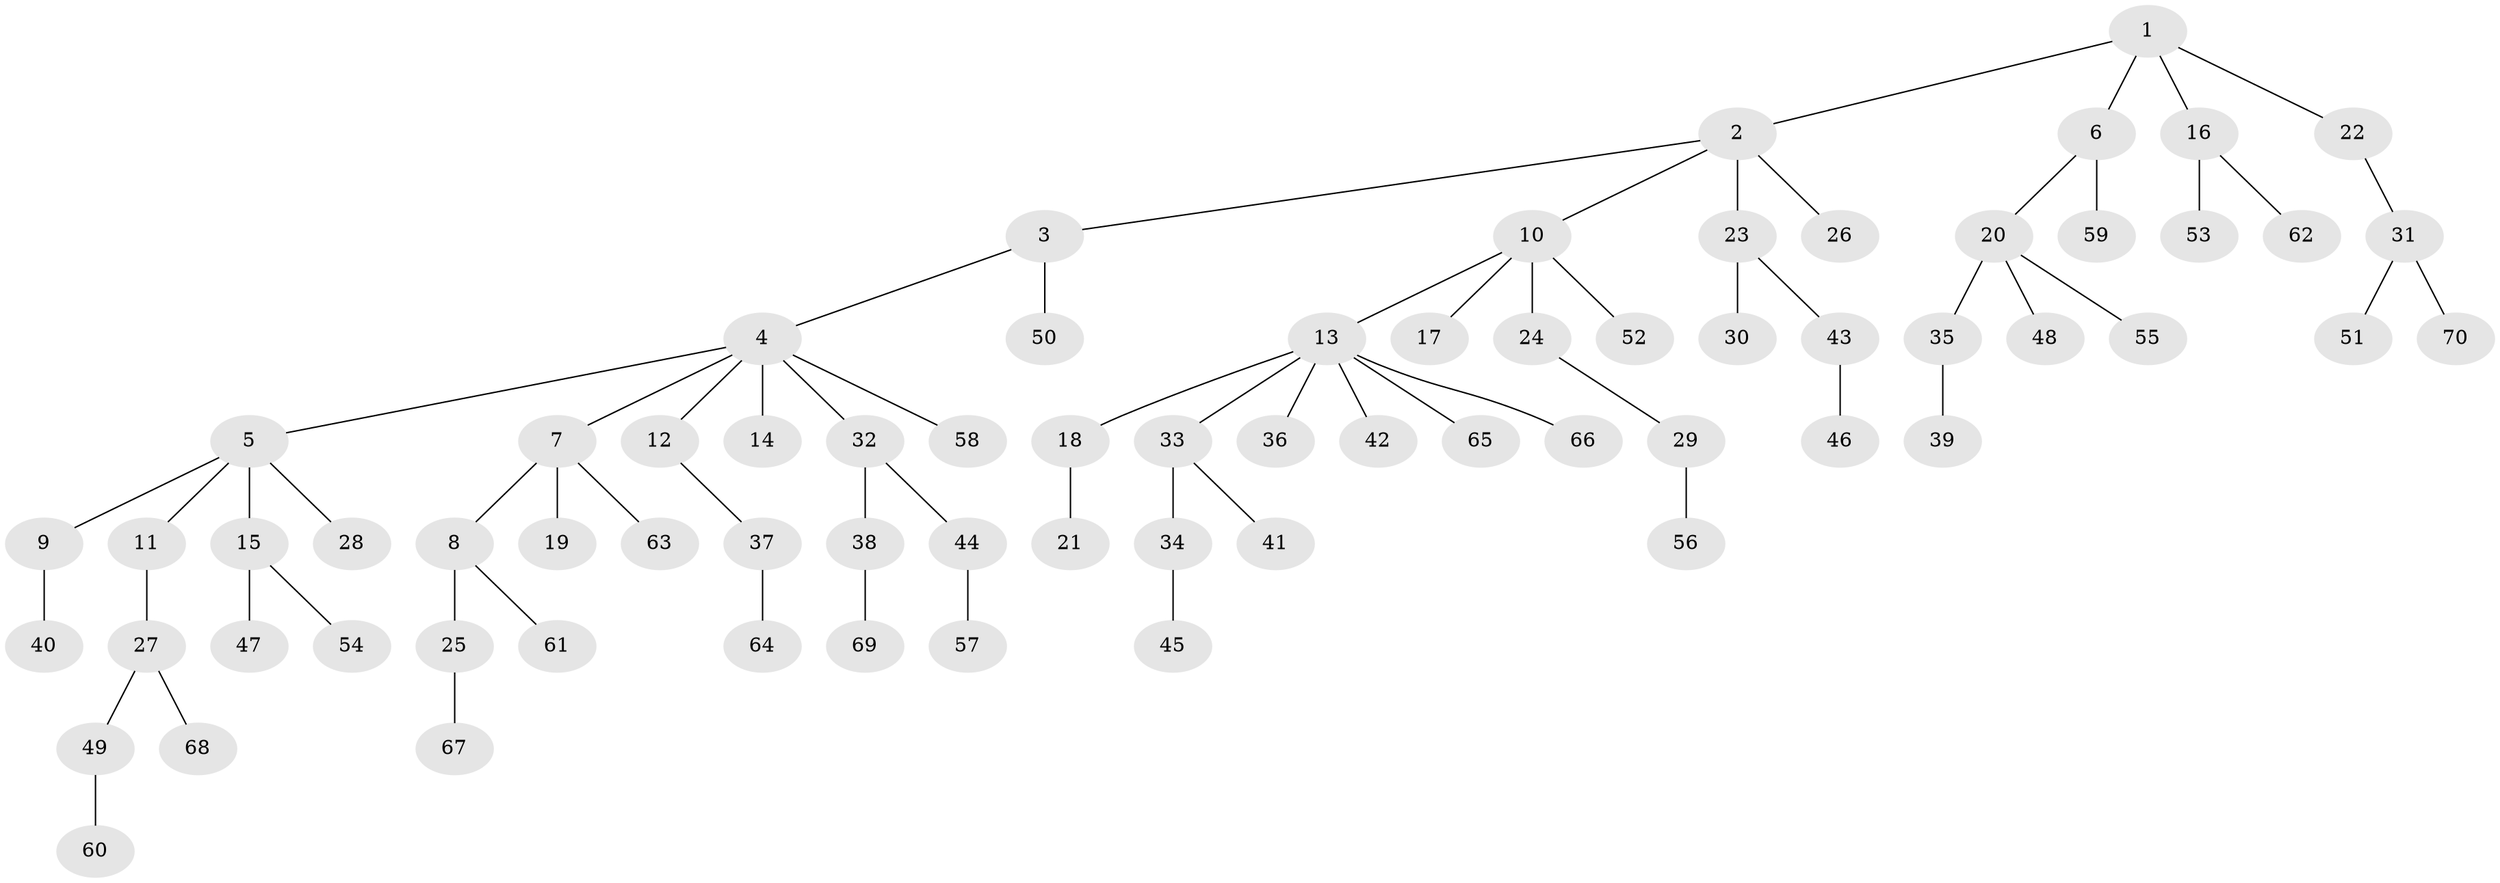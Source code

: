 // Generated by graph-tools (version 1.1) at 2025/02/03/09/25 03:02:20]
// undirected, 70 vertices, 69 edges
graph export_dot {
graph [start="1"]
  node [color=gray90,style=filled];
  1;
  2;
  3;
  4;
  5;
  6;
  7;
  8;
  9;
  10;
  11;
  12;
  13;
  14;
  15;
  16;
  17;
  18;
  19;
  20;
  21;
  22;
  23;
  24;
  25;
  26;
  27;
  28;
  29;
  30;
  31;
  32;
  33;
  34;
  35;
  36;
  37;
  38;
  39;
  40;
  41;
  42;
  43;
  44;
  45;
  46;
  47;
  48;
  49;
  50;
  51;
  52;
  53;
  54;
  55;
  56;
  57;
  58;
  59;
  60;
  61;
  62;
  63;
  64;
  65;
  66;
  67;
  68;
  69;
  70;
  1 -- 2;
  1 -- 6;
  1 -- 16;
  1 -- 22;
  2 -- 3;
  2 -- 10;
  2 -- 23;
  2 -- 26;
  3 -- 4;
  3 -- 50;
  4 -- 5;
  4 -- 7;
  4 -- 12;
  4 -- 14;
  4 -- 32;
  4 -- 58;
  5 -- 9;
  5 -- 11;
  5 -- 15;
  5 -- 28;
  6 -- 20;
  6 -- 59;
  7 -- 8;
  7 -- 19;
  7 -- 63;
  8 -- 25;
  8 -- 61;
  9 -- 40;
  10 -- 13;
  10 -- 17;
  10 -- 24;
  10 -- 52;
  11 -- 27;
  12 -- 37;
  13 -- 18;
  13 -- 33;
  13 -- 36;
  13 -- 42;
  13 -- 65;
  13 -- 66;
  15 -- 47;
  15 -- 54;
  16 -- 53;
  16 -- 62;
  18 -- 21;
  20 -- 35;
  20 -- 48;
  20 -- 55;
  22 -- 31;
  23 -- 30;
  23 -- 43;
  24 -- 29;
  25 -- 67;
  27 -- 49;
  27 -- 68;
  29 -- 56;
  31 -- 51;
  31 -- 70;
  32 -- 38;
  32 -- 44;
  33 -- 34;
  33 -- 41;
  34 -- 45;
  35 -- 39;
  37 -- 64;
  38 -- 69;
  43 -- 46;
  44 -- 57;
  49 -- 60;
}
